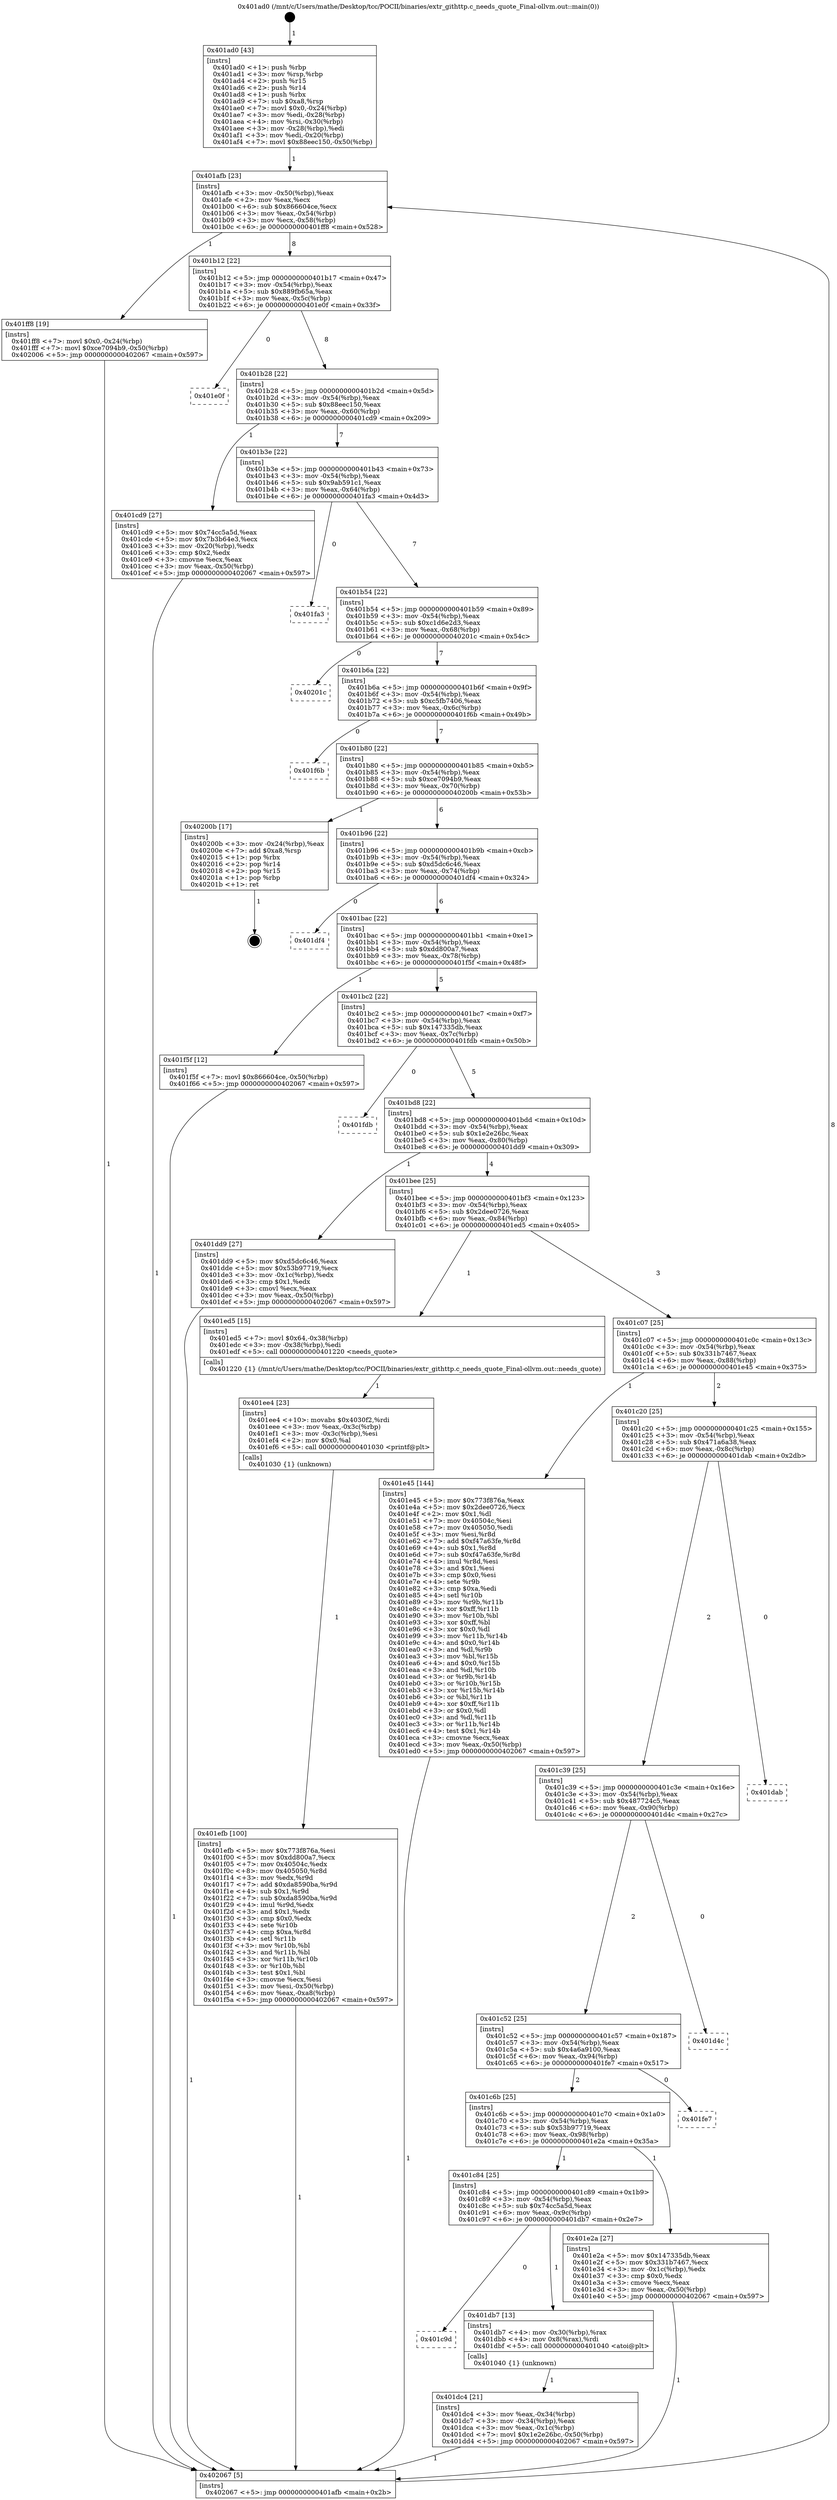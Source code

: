 digraph "0x401ad0" {
  label = "0x401ad0 (/mnt/c/Users/mathe/Desktop/tcc/POCII/binaries/extr_githttp.c_needs_quote_Final-ollvm.out::main(0))"
  labelloc = "t"
  node[shape=record]

  Entry [label="",width=0.3,height=0.3,shape=circle,fillcolor=black,style=filled]
  "0x401afb" [label="{
     0x401afb [23]\l
     | [instrs]\l
     &nbsp;&nbsp;0x401afb \<+3\>: mov -0x50(%rbp),%eax\l
     &nbsp;&nbsp;0x401afe \<+2\>: mov %eax,%ecx\l
     &nbsp;&nbsp;0x401b00 \<+6\>: sub $0x866604ce,%ecx\l
     &nbsp;&nbsp;0x401b06 \<+3\>: mov %eax,-0x54(%rbp)\l
     &nbsp;&nbsp;0x401b09 \<+3\>: mov %ecx,-0x58(%rbp)\l
     &nbsp;&nbsp;0x401b0c \<+6\>: je 0000000000401ff8 \<main+0x528\>\l
  }"]
  "0x401ff8" [label="{
     0x401ff8 [19]\l
     | [instrs]\l
     &nbsp;&nbsp;0x401ff8 \<+7\>: movl $0x0,-0x24(%rbp)\l
     &nbsp;&nbsp;0x401fff \<+7\>: movl $0xce7094b9,-0x50(%rbp)\l
     &nbsp;&nbsp;0x402006 \<+5\>: jmp 0000000000402067 \<main+0x597\>\l
  }"]
  "0x401b12" [label="{
     0x401b12 [22]\l
     | [instrs]\l
     &nbsp;&nbsp;0x401b12 \<+5\>: jmp 0000000000401b17 \<main+0x47\>\l
     &nbsp;&nbsp;0x401b17 \<+3\>: mov -0x54(%rbp),%eax\l
     &nbsp;&nbsp;0x401b1a \<+5\>: sub $0x889fb65a,%eax\l
     &nbsp;&nbsp;0x401b1f \<+3\>: mov %eax,-0x5c(%rbp)\l
     &nbsp;&nbsp;0x401b22 \<+6\>: je 0000000000401e0f \<main+0x33f\>\l
  }"]
  Exit [label="",width=0.3,height=0.3,shape=circle,fillcolor=black,style=filled,peripheries=2]
  "0x401e0f" [label="{
     0x401e0f\l
  }", style=dashed]
  "0x401b28" [label="{
     0x401b28 [22]\l
     | [instrs]\l
     &nbsp;&nbsp;0x401b28 \<+5\>: jmp 0000000000401b2d \<main+0x5d\>\l
     &nbsp;&nbsp;0x401b2d \<+3\>: mov -0x54(%rbp),%eax\l
     &nbsp;&nbsp;0x401b30 \<+5\>: sub $0x88eec150,%eax\l
     &nbsp;&nbsp;0x401b35 \<+3\>: mov %eax,-0x60(%rbp)\l
     &nbsp;&nbsp;0x401b38 \<+6\>: je 0000000000401cd9 \<main+0x209\>\l
  }"]
  "0x401efb" [label="{
     0x401efb [100]\l
     | [instrs]\l
     &nbsp;&nbsp;0x401efb \<+5\>: mov $0x773f876a,%esi\l
     &nbsp;&nbsp;0x401f00 \<+5\>: mov $0xdd800a7,%ecx\l
     &nbsp;&nbsp;0x401f05 \<+7\>: mov 0x40504c,%edx\l
     &nbsp;&nbsp;0x401f0c \<+8\>: mov 0x405050,%r8d\l
     &nbsp;&nbsp;0x401f14 \<+3\>: mov %edx,%r9d\l
     &nbsp;&nbsp;0x401f17 \<+7\>: add $0xda8590ba,%r9d\l
     &nbsp;&nbsp;0x401f1e \<+4\>: sub $0x1,%r9d\l
     &nbsp;&nbsp;0x401f22 \<+7\>: sub $0xda8590ba,%r9d\l
     &nbsp;&nbsp;0x401f29 \<+4\>: imul %r9d,%edx\l
     &nbsp;&nbsp;0x401f2d \<+3\>: and $0x1,%edx\l
     &nbsp;&nbsp;0x401f30 \<+3\>: cmp $0x0,%edx\l
     &nbsp;&nbsp;0x401f33 \<+4\>: sete %r10b\l
     &nbsp;&nbsp;0x401f37 \<+4\>: cmp $0xa,%r8d\l
     &nbsp;&nbsp;0x401f3b \<+4\>: setl %r11b\l
     &nbsp;&nbsp;0x401f3f \<+3\>: mov %r10b,%bl\l
     &nbsp;&nbsp;0x401f42 \<+3\>: and %r11b,%bl\l
     &nbsp;&nbsp;0x401f45 \<+3\>: xor %r11b,%r10b\l
     &nbsp;&nbsp;0x401f48 \<+3\>: or %r10b,%bl\l
     &nbsp;&nbsp;0x401f4b \<+3\>: test $0x1,%bl\l
     &nbsp;&nbsp;0x401f4e \<+3\>: cmovne %ecx,%esi\l
     &nbsp;&nbsp;0x401f51 \<+3\>: mov %esi,-0x50(%rbp)\l
     &nbsp;&nbsp;0x401f54 \<+6\>: mov %eax,-0xa8(%rbp)\l
     &nbsp;&nbsp;0x401f5a \<+5\>: jmp 0000000000402067 \<main+0x597\>\l
  }"]
  "0x401cd9" [label="{
     0x401cd9 [27]\l
     | [instrs]\l
     &nbsp;&nbsp;0x401cd9 \<+5\>: mov $0x74cc5a5d,%eax\l
     &nbsp;&nbsp;0x401cde \<+5\>: mov $0x7b3b64e3,%ecx\l
     &nbsp;&nbsp;0x401ce3 \<+3\>: mov -0x20(%rbp),%edx\l
     &nbsp;&nbsp;0x401ce6 \<+3\>: cmp $0x2,%edx\l
     &nbsp;&nbsp;0x401ce9 \<+3\>: cmovne %ecx,%eax\l
     &nbsp;&nbsp;0x401cec \<+3\>: mov %eax,-0x50(%rbp)\l
     &nbsp;&nbsp;0x401cef \<+5\>: jmp 0000000000402067 \<main+0x597\>\l
  }"]
  "0x401b3e" [label="{
     0x401b3e [22]\l
     | [instrs]\l
     &nbsp;&nbsp;0x401b3e \<+5\>: jmp 0000000000401b43 \<main+0x73\>\l
     &nbsp;&nbsp;0x401b43 \<+3\>: mov -0x54(%rbp),%eax\l
     &nbsp;&nbsp;0x401b46 \<+5\>: sub $0x9ab591c1,%eax\l
     &nbsp;&nbsp;0x401b4b \<+3\>: mov %eax,-0x64(%rbp)\l
     &nbsp;&nbsp;0x401b4e \<+6\>: je 0000000000401fa3 \<main+0x4d3\>\l
  }"]
  "0x402067" [label="{
     0x402067 [5]\l
     | [instrs]\l
     &nbsp;&nbsp;0x402067 \<+5\>: jmp 0000000000401afb \<main+0x2b\>\l
  }"]
  "0x401ad0" [label="{
     0x401ad0 [43]\l
     | [instrs]\l
     &nbsp;&nbsp;0x401ad0 \<+1\>: push %rbp\l
     &nbsp;&nbsp;0x401ad1 \<+3\>: mov %rsp,%rbp\l
     &nbsp;&nbsp;0x401ad4 \<+2\>: push %r15\l
     &nbsp;&nbsp;0x401ad6 \<+2\>: push %r14\l
     &nbsp;&nbsp;0x401ad8 \<+1\>: push %rbx\l
     &nbsp;&nbsp;0x401ad9 \<+7\>: sub $0xa8,%rsp\l
     &nbsp;&nbsp;0x401ae0 \<+7\>: movl $0x0,-0x24(%rbp)\l
     &nbsp;&nbsp;0x401ae7 \<+3\>: mov %edi,-0x28(%rbp)\l
     &nbsp;&nbsp;0x401aea \<+4\>: mov %rsi,-0x30(%rbp)\l
     &nbsp;&nbsp;0x401aee \<+3\>: mov -0x28(%rbp),%edi\l
     &nbsp;&nbsp;0x401af1 \<+3\>: mov %edi,-0x20(%rbp)\l
     &nbsp;&nbsp;0x401af4 \<+7\>: movl $0x88eec150,-0x50(%rbp)\l
  }"]
  "0x401ee4" [label="{
     0x401ee4 [23]\l
     | [instrs]\l
     &nbsp;&nbsp;0x401ee4 \<+10\>: movabs $0x4030f2,%rdi\l
     &nbsp;&nbsp;0x401eee \<+3\>: mov %eax,-0x3c(%rbp)\l
     &nbsp;&nbsp;0x401ef1 \<+3\>: mov -0x3c(%rbp),%esi\l
     &nbsp;&nbsp;0x401ef4 \<+2\>: mov $0x0,%al\l
     &nbsp;&nbsp;0x401ef6 \<+5\>: call 0000000000401030 \<printf@plt\>\l
     | [calls]\l
     &nbsp;&nbsp;0x401030 \{1\} (unknown)\l
  }"]
  "0x401fa3" [label="{
     0x401fa3\l
  }", style=dashed]
  "0x401b54" [label="{
     0x401b54 [22]\l
     | [instrs]\l
     &nbsp;&nbsp;0x401b54 \<+5\>: jmp 0000000000401b59 \<main+0x89\>\l
     &nbsp;&nbsp;0x401b59 \<+3\>: mov -0x54(%rbp),%eax\l
     &nbsp;&nbsp;0x401b5c \<+5\>: sub $0xc1d6e2d3,%eax\l
     &nbsp;&nbsp;0x401b61 \<+3\>: mov %eax,-0x68(%rbp)\l
     &nbsp;&nbsp;0x401b64 \<+6\>: je 000000000040201c \<main+0x54c\>\l
  }"]
  "0x401dc4" [label="{
     0x401dc4 [21]\l
     | [instrs]\l
     &nbsp;&nbsp;0x401dc4 \<+3\>: mov %eax,-0x34(%rbp)\l
     &nbsp;&nbsp;0x401dc7 \<+3\>: mov -0x34(%rbp),%eax\l
     &nbsp;&nbsp;0x401dca \<+3\>: mov %eax,-0x1c(%rbp)\l
     &nbsp;&nbsp;0x401dcd \<+7\>: movl $0x1e2e26bc,-0x50(%rbp)\l
     &nbsp;&nbsp;0x401dd4 \<+5\>: jmp 0000000000402067 \<main+0x597\>\l
  }"]
  "0x40201c" [label="{
     0x40201c\l
  }", style=dashed]
  "0x401b6a" [label="{
     0x401b6a [22]\l
     | [instrs]\l
     &nbsp;&nbsp;0x401b6a \<+5\>: jmp 0000000000401b6f \<main+0x9f\>\l
     &nbsp;&nbsp;0x401b6f \<+3\>: mov -0x54(%rbp),%eax\l
     &nbsp;&nbsp;0x401b72 \<+5\>: sub $0xc5fb7406,%eax\l
     &nbsp;&nbsp;0x401b77 \<+3\>: mov %eax,-0x6c(%rbp)\l
     &nbsp;&nbsp;0x401b7a \<+6\>: je 0000000000401f6b \<main+0x49b\>\l
  }"]
  "0x401c9d" [label="{
     0x401c9d\l
  }", style=dashed]
  "0x401f6b" [label="{
     0x401f6b\l
  }", style=dashed]
  "0x401b80" [label="{
     0x401b80 [22]\l
     | [instrs]\l
     &nbsp;&nbsp;0x401b80 \<+5\>: jmp 0000000000401b85 \<main+0xb5\>\l
     &nbsp;&nbsp;0x401b85 \<+3\>: mov -0x54(%rbp),%eax\l
     &nbsp;&nbsp;0x401b88 \<+5\>: sub $0xce7094b9,%eax\l
     &nbsp;&nbsp;0x401b8d \<+3\>: mov %eax,-0x70(%rbp)\l
     &nbsp;&nbsp;0x401b90 \<+6\>: je 000000000040200b \<main+0x53b\>\l
  }"]
  "0x401db7" [label="{
     0x401db7 [13]\l
     | [instrs]\l
     &nbsp;&nbsp;0x401db7 \<+4\>: mov -0x30(%rbp),%rax\l
     &nbsp;&nbsp;0x401dbb \<+4\>: mov 0x8(%rax),%rdi\l
     &nbsp;&nbsp;0x401dbf \<+5\>: call 0000000000401040 \<atoi@plt\>\l
     | [calls]\l
     &nbsp;&nbsp;0x401040 \{1\} (unknown)\l
  }"]
  "0x40200b" [label="{
     0x40200b [17]\l
     | [instrs]\l
     &nbsp;&nbsp;0x40200b \<+3\>: mov -0x24(%rbp),%eax\l
     &nbsp;&nbsp;0x40200e \<+7\>: add $0xa8,%rsp\l
     &nbsp;&nbsp;0x402015 \<+1\>: pop %rbx\l
     &nbsp;&nbsp;0x402016 \<+2\>: pop %r14\l
     &nbsp;&nbsp;0x402018 \<+2\>: pop %r15\l
     &nbsp;&nbsp;0x40201a \<+1\>: pop %rbp\l
     &nbsp;&nbsp;0x40201b \<+1\>: ret\l
  }"]
  "0x401b96" [label="{
     0x401b96 [22]\l
     | [instrs]\l
     &nbsp;&nbsp;0x401b96 \<+5\>: jmp 0000000000401b9b \<main+0xcb\>\l
     &nbsp;&nbsp;0x401b9b \<+3\>: mov -0x54(%rbp),%eax\l
     &nbsp;&nbsp;0x401b9e \<+5\>: sub $0xd5dc6c46,%eax\l
     &nbsp;&nbsp;0x401ba3 \<+3\>: mov %eax,-0x74(%rbp)\l
     &nbsp;&nbsp;0x401ba6 \<+6\>: je 0000000000401df4 \<main+0x324\>\l
  }"]
  "0x401c84" [label="{
     0x401c84 [25]\l
     | [instrs]\l
     &nbsp;&nbsp;0x401c84 \<+5\>: jmp 0000000000401c89 \<main+0x1b9\>\l
     &nbsp;&nbsp;0x401c89 \<+3\>: mov -0x54(%rbp),%eax\l
     &nbsp;&nbsp;0x401c8c \<+5\>: sub $0x74cc5a5d,%eax\l
     &nbsp;&nbsp;0x401c91 \<+6\>: mov %eax,-0x9c(%rbp)\l
     &nbsp;&nbsp;0x401c97 \<+6\>: je 0000000000401db7 \<main+0x2e7\>\l
  }"]
  "0x401df4" [label="{
     0x401df4\l
  }", style=dashed]
  "0x401bac" [label="{
     0x401bac [22]\l
     | [instrs]\l
     &nbsp;&nbsp;0x401bac \<+5\>: jmp 0000000000401bb1 \<main+0xe1\>\l
     &nbsp;&nbsp;0x401bb1 \<+3\>: mov -0x54(%rbp),%eax\l
     &nbsp;&nbsp;0x401bb4 \<+5\>: sub $0xdd800a7,%eax\l
     &nbsp;&nbsp;0x401bb9 \<+3\>: mov %eax,-0x78(%rbp)\l
     &nbsp;&nbsp;0x401bbc \<+6\>: je 0000000000401f5f \<main+0x48f\>\l
  }"]
  "0x401e2a" [label="{
     0x401e2a [27]\l
     | [instrs]\l
     &nbsp;&nbsp;0x401e2a \<+5\>: mov $0x147335db,%eax\l
     &nbsp;&nbsp;0x401e2f \<+5\>: mov $0x331b7467,%ecx\l
     &nbsp;&nbsp;0x401e34 \<+3\>: mov -0x1c(%rbp),%edx\l
     &nbsp;&nbsp;0x401e37 \<+3\>: cmp $0x0,%edx\l
     &nbsp;&nbsp;0x401e3a \<+3\>: cmove %ecx,%eax\l
     &nbsp;&nbsp;0x401e3d \<+3\>: mov %eax,-0x50(%rbp)\l
     &nbsp;&nbsp;0x401e40 \<+5\>: jmp 0000000000402067 \<main+0x597\>\l
  }"]
  "0x401f5f" [label="{
     0x401f5f [12]\l
     | [instrs]\l
     &nbsp;&nbsp;0x401f5f \<+7\>: movl $0x866604ce,-0x50(%rbp)\l
     &nbsp;&nbsp;0x401f66 \<+5\>: jmp 0000000000402067 \<main+0x597\>\l
  }"]
  "0x401bc2" [label="{
     0x401bc2 [22]\l
     | [instrs]\l
     &nbsp;&nbsp;0x401bc2 \<+5\>: jmp 0000000000401bc7 \<main+0xf7\>\l
     &nbsp;&nbsp;0x401bc7 \<+3\>: mov -0x54(%rbp),%eax\l
     &nbsp;&nbsp;0x401bca \<+5\>: sub $0x147335db,%eax\l
     &nbsp;&nbsp;0x401bcf \<+3\>: mov %eax,-0x7c(%rbp)\l
     &nbsp;&nbsp;0x401bd2 \<+6\>: je 0000000000401fdb \<main+0x50b\>\l
  }"]
  "0x401c6b" [label="{
     0x401c6b [25]\l
     | [instrs]\l
     &nbsp;&nbsp;0x401c6b \<+5\>: jmp 0000000000401c70 \<main+0x1a0\>\l
     &nbsp;&nbsp;0x401c70 \<+3\>: mov -0x54(%rbp),%eax\l
     &nbsp;&nbsp;0x401c73 \<+5\>: sub $0x53b97719,%eax\l
     &nbsp;&nbsp;0x401c78 \<+6\>: mov %eax,-0x98(%rbp)\l
     &nbsp;&nbsp;0x401c7e \<+6\>: je 0000000000401e2a \<main+0x35a\>\l
  }"]
  "0x401fdb" [label="{
     0x401fdb\l
  }", style=dashed]
  "0x401bd8" [label="{
     0x401bd8 [22]\l
     | [instrs]\l
     &nbsp;&nbsp;0x401bd8 \<+5\>: jmp 0000000000401bdd \<main+0x10d\>\l
     &nbsp;&nbsp;0x401bdd \<+3\>: mov -0x54(%rbp),%eax\l
     &nbsp;&nbsp;0x401be0 \<+5\>: sub $0x1e2e26bc,%eax\l
     &nbsp;&nbsp;0x401be5 \<+3\>: mov %eax,-0x80(%rbp)\l
     &nbsp;&nbsp;0x401be8 \<+6\>: je 0000000000401dd9 \<main+0x309\>\l
  }"]
  "0x401fe7" [label="{
     0x401fe7\l
  }", style=dashed]
  "0x401dd9" [label="{
     0x401dd9 [27]\l
     | [instrs]\l
     &nbsp;&nbsp;0x401dd9 \<+5\>: mov $0xd5dc6c46,%eax\l
     &nbsp;&nbsp;0x401dde \<+5\>: mov $0x53b97719,%ecx\l
     &nbsp;&nbsp;0x401de3 \<+3\>: mov -0x1c(%rbp),%edx\l
     &nbsp;&nbsp;0x401de6 \<+3\>: cmp $0x1,%edx\l
     &nbsp;&nbsp;0x401de9 \<+3\>: cmovl %ecx,%eax\l
     &nbsp;&nbsp;0x401dec \<+3\>: mov %eax,-0x50(%rbp)\l
     &nbsp;&nbsp;0x401def \<+5\>: jmp 0000000000402067 \<main+0x597\>\l
  }"]
  "0x401bee" [label="{
     0x401bee [25]\l
     | [instrs]\l
     &nbsp;&nbsp;0x401bee \<+5\>: jmp 0000000000401bf3 \<main+0x123\>\l
     &nbsp;&nbsp;0x401bf3 \<+3\>: mov -0x54(%rbp),%eax\l
     &nbsp;&nbsp;0x401bf6 \<+5\>: sub $0x2dee0726,%eax\l
     &nbsp;&nbsp;0x401bfb \<+6\>: mov %eax,-0x84(%rbp)\l
     &nbsp;&nbsp;0x401c01 \<+6\>: je 0000000000401ed5 \<main+0x405\>\l
  }"]
  "0x401c52" [label="{
     0x401c52 [25]\l
     | [instrs]\l
     &nbsp;&nbsp;0x401c52 \<+5\>: jmp 0000000000401c57 \<main+0x187\>\l
     &nbsp;&nbsp;0x401c57 \<+3\>: mov -0x54(%rbp),%eax\l
     &nbsp;&nbsp;0x401c5a \<+5\>: sub $0x4a6a9100,%eax\l
     &nbsp;&nbsp;0x401c5f \<+6\>: mov %eax,-0x94(%rbp)\l
     &nbsp;&nbsp;0x401c65 \<+6\>: je 0000000000401fe7 \<main+0x517\>\l
  }"]
  "0x401ed5" [label="{
     0x401ed5 [15]\l
     | [instrs]\l
     &nbsp;&nbsp;0x401ed5 \<+7\>: movl $0x64,-0x38(%rbp)\l
     &nbsp;&nbsp;0x401edc \<+3\>: mov -0x38(%rbp),%edi\l
     &nbsp;&nbsp;0x401edf \<+5\>: call 0000000000401220 \<needs_quote\>\l
     | [calls]\l
     &nbsp;&nbsp;0x401220 \{1\} (/mnt/c/Users/mathe/Desktop/tcc/POCII/binaries/extr_githttp.c_needs_quote_Final-ollvm.out::needs_quote)\l
  }"]
  "0x401c07" [label="{
     0x401c07 [25]\l
     | [instrs]\l
     &nbsp;&nbsp;0x401c07 \<+5\>: jmp 0000000000401c0c \<main+0x13c\>\l
     &nbsp;&nbsp;0x401c0c \<+3\>: mov -0x54(%rbp),%eax\l
     &nbsp;&nbsp;0x401c0f \<+5\>: sub $0x331b7467,%eax\l
     &nbsp;&nbsp;0x401c14 \<+6\>: mov %eax,-0x88(%rbp)\l
     &nbsp;&nbsp;0x401c1a \<+6\>: je 0000000000401e45 \<main+0x375\>\l
  }"]
  "0x401d4c" [label="{
     0x401d4c\l
  }", style=dashed]
  "0x401e45" [label="{
     0x401e45 [144]\l
     | [instrs]\l
     &nbsp;&nbsp;0x401e45 \<+5\>: mov $0x773f876a,%eax\l
     &nbsp;&nbsp;0x401e4a \<+5\>: mov $0x2dee0726,%ecx\l
     &nbsp;&nbsp;0x401e4f \<+2\>: mov $0x1,%dl\l
     &nbsp;&nbsp;0x401e51 \<+7\>: mov 0x40504c,%esi\l
     &nbsp;&nbsp;0x401e58 \<+7\>: mov 0x405050,%edi\l
     &nbsp;&nbsp;0x401e5f \<+3\>: mov %esi,%r8d\l
     &nbsp;&nbsp;0x401e62 \<+7\>: add $0xf47a63fe,%r8d\l
     &nbsp;&nbsp;0x401e69 \<+4\>: sub $0x1,%r8d\l
     &nbsp;&nbsp;0x401e6d \<+7\>: sub $0xf47a63fe,%r8d\l
     &nbsp;&nbsp;0x401e74 \<+4\>: imul %r8d,%esi\l
     &nbsp;&nbsp;0x401e78 \<+3\>: and $0x1,%esi\l
     &nbsp;&nbsp;0x401e7b \<+3\>: cmp $0x0,%esi\l
     &nbsp;&nbsp;0x401e7e \<+4\>: sete %r9b\l
     &nbsp;&nbsp;0x401e82 \<+3\>: cmp $0xa,%edi\l
     &nbsp;&nbsp;0x401e85 \<+4\>: setl %r10b\l
     &nbsp;&nbsp;0x401e89 \<+3\>: mov %r9b,%r11b\l
     &nbsp;&nbsp;0x401e8c \<+4\>: xor $0xff,%r11b\l
     &nbsp;&nbsp;0x401e90 \<+3\>: mov %r10b,%bl\l
     &nbsp;&nbsp;0x401e93 \<+3\>: xor $0xff,%bl\l
     &nbsp;&nbsp;0x401e96 \<+3\>: xor $0x0,%dl\l
     &nbsp;&nbsp;0x401e99 \<+3\>: mov %r11b,%r14b\l
     &nbsp;&nbsp;0x401e9c \<+4\>: and $0x0,%r14b\l
     &nbsp;&nbsp;0x401ea0 \<+3\>: and %dl,%r9b\l
     &nbsp;&nbsp;0x401ea3 \<+3\>: mov %bl,%r15b\l
     &nbsp;&nbsp;0x401ea6 \<+4\>: and $0x0,%r15b\l
     &nbsp;&nbsp;0x401eaa \<+3\>: and %dl,%r10b\l
     &nbsp;&nbsp;0x401ead \<+3\>: or %r9b,%r14b\l
     &nbsp;&nbsp;0x401eb0 \<+3\>: or %r10b,%r15b\l
     &nbsp;&nbsp;0x401eb3 \<+3\>: xor %r15b,%r14b\l
     &nbsp;&nbsp;0x401eb6 \<+3\>: or %bl,%r11b\l
     &nbsp;&nbsp;0x401eb9 \<+4\>: xor $0xff,%r11b\l
     &nbsp;&nbsp;0x401ebd \<+3\>: or $0x0,%dl\l
     &nbsp;&nbsp;0x401ec0 \<+3\>: and %dl,%r11b\l
     &nbsp;&nbsp;0x401ec3 \<+3\>: or %r11b,%r14b\l
     &nbsp;&nbsp;0x401ec6 \<+4\>: test $0x1,%r14b\l
     &nbsp;&nbsp;0x401eca \<+3\>: cmovne %ecx,%eax\l
     &nbsp;&nbsp;0x401ecd \<+3\>: mov %eax,-0x50(%rbp)\l
     &nbsp;&nbsp;0x401ed0 \<+5\>: jmp 0000000000402067 \<main+0x597\>\l
  }"]
  "0x401c20" [label="{
     0x401c20 [25]\l
     | [instrs]\l
     &nbsp;&nbsp;0x401c20 \<+5\>: jmp 0000000000401c25 \<main+0x155\>\l
     &nbsp;&nbsp;0x401c25 \<+3\>: mov -0x54(%rbp),%eax\l
     &nbsp;&nbsp;0x401c28 \<+5\>: sub $0x471a6a38,%eax\l
     &nbsp;&nbsp;0x401c2d \<+6\>: mov %eax,-0x8c(%rbp)\l
     &nbsp;&nbsp;0x401c33 \<+6\>: je 0000000000401dab \<main+0x2db\>\l
  }"]
  "0x401c39" [label="{
     0x401c39 [25]\l
     | [instrs]\l
     &nbsp;&nbsp;0x401c39 \<+5\>: jmp 0000000000401c3e \<main+0x16e\>\l
     &nbsp;&nbsp;0x401c3e \<+3\>: mov -0x54(%rbp),%eax\l
     &nbsp;&nbsp;0x401c41 \<+5\>: sub $0x487724c5,%eax\l
     &nbsp;&nbsp;0x401c46 \<+6\>: mov %eax,-0x90(%rbp)\l
     &nbsp;&nbsp;0x401c4c \<+6\>: je 0000000000401d4c \<main+0x27c\>\l
  }"]
  "0x401dab" [label="{
     0x401dab\l
  }", style=dashed]
  Entry -> "0x401ad0" [label=" 1"]
  "0x401afb" -> "0x401ff8" [label=" 1"]
  "0x401afb" -> "0x401b12" [label=" 8"]
  "0x40200b" -> Exit [label=" 1"]
  "0x401b12" -> "0x401e0f" [label=" 0"]
  "0x401b12" -> "0x401b28" [label=" 8"]
  "0x401ff8" -> "0x402067" [label=" 1"]
  "0x401b28" -> "0x401cd9" [label=" 1"]
  "0x401b28" -> "0x401b3e" [label=" 7"]
  "0x401cd9" -> "0x402067" [label=" 1"]
  "0x401ad0" -> "0x401afb" [label=" 1"]
  "0x402067" -> "0x401afb" [label=" 8"]
  "0x401f5f" -> "0x402067" [label=" 1"]
  "0x401b3e" -> "0x401fa3" [label=" 0"]
  "0x401b3e" -> "0x401b54" [label=" 7"]
  "0x401efb" -> "0x402067" [label=" 1"]
  "0x401b54" -> "0x40201c" [label=" 0"]
  "0x401b54" -> "0x401b6a" [label=" 7"]
  "0x401ee4" -> "0x401efb" [label=" 1"]
  "0x401b6a" -> "0x401f6b" [label=" 0"]
  "0x401b6a" -> "0x401b80" [label=" 7"]
  "0x401ed5" -> "0x401ee4" [label=" 1"]
  "0x401b80" -> "0x40200b" [label=" 1"]
  "0x401b80" -> "0x401b96" [label=" 6"]
  "0x401e45" -> "0x402067" [label=" 1"]
  "0x401b96" -> "0x401df4" [label=" 0"]
  "0x401b96" -> "0x401bac" [label=" 6"]
  "0x401dd9" -> "0x402067" [label=" 1"]
  "0x401bac" -> "0x401f5f" [label=" 1"]
  "0x401bac" -> "0x401bc2" [label=" 5"]
  "0x401dc4" -> "0x402067" [label=" 1"]
  "0x401bc2" -> "0x401fdb" [label=" 0"]
  "0x401bc2" -> "0x401bd8" [label=" 5"]
  "0x401c84" -> "0x401c9d" [label=" 0"]
  "0x401bd8" -> "0x401dd9" [label=" 1"]
  "0x401bd8" -> "0x401bee" [label=" 4"]
  "0x401c84" -> "0x401db7" [label=" 1"]
  "0x401bee" -> "0x401ed5" [label=" 1"]
  "0x401bee" -> "0x401c07" [label=" 3"]
  "0x401c6b" -> "0x401c84" [label=" 1"]
  "0x401c07" -> "0x401e45" [label=" 1"]
  "0x401c07" -> "0x401c20" [label=" 2"]
  "0x401c6b" -> "0x401e2a" [label=" 1"]
  "0x401c20" -> "0x401dab" [label=" 0"]
  "0x401c20" -> "0x401c39" [label=" 2"]
  "0x401db7" -> "0x401dc4" [label=" 1"]
  "0x401c39" -> "0x401d4c" [label=" 0"]
  "0x401c39" -> "0x401c52" [label=" 2"]
  "0x401e2a" -> "0x402067" [label=" 1"]
  "0x401c52" -> "0x401fe7" [label=" 0"]
  "0x401c52" -> "0x401c6b" [label=" 2"]
}
